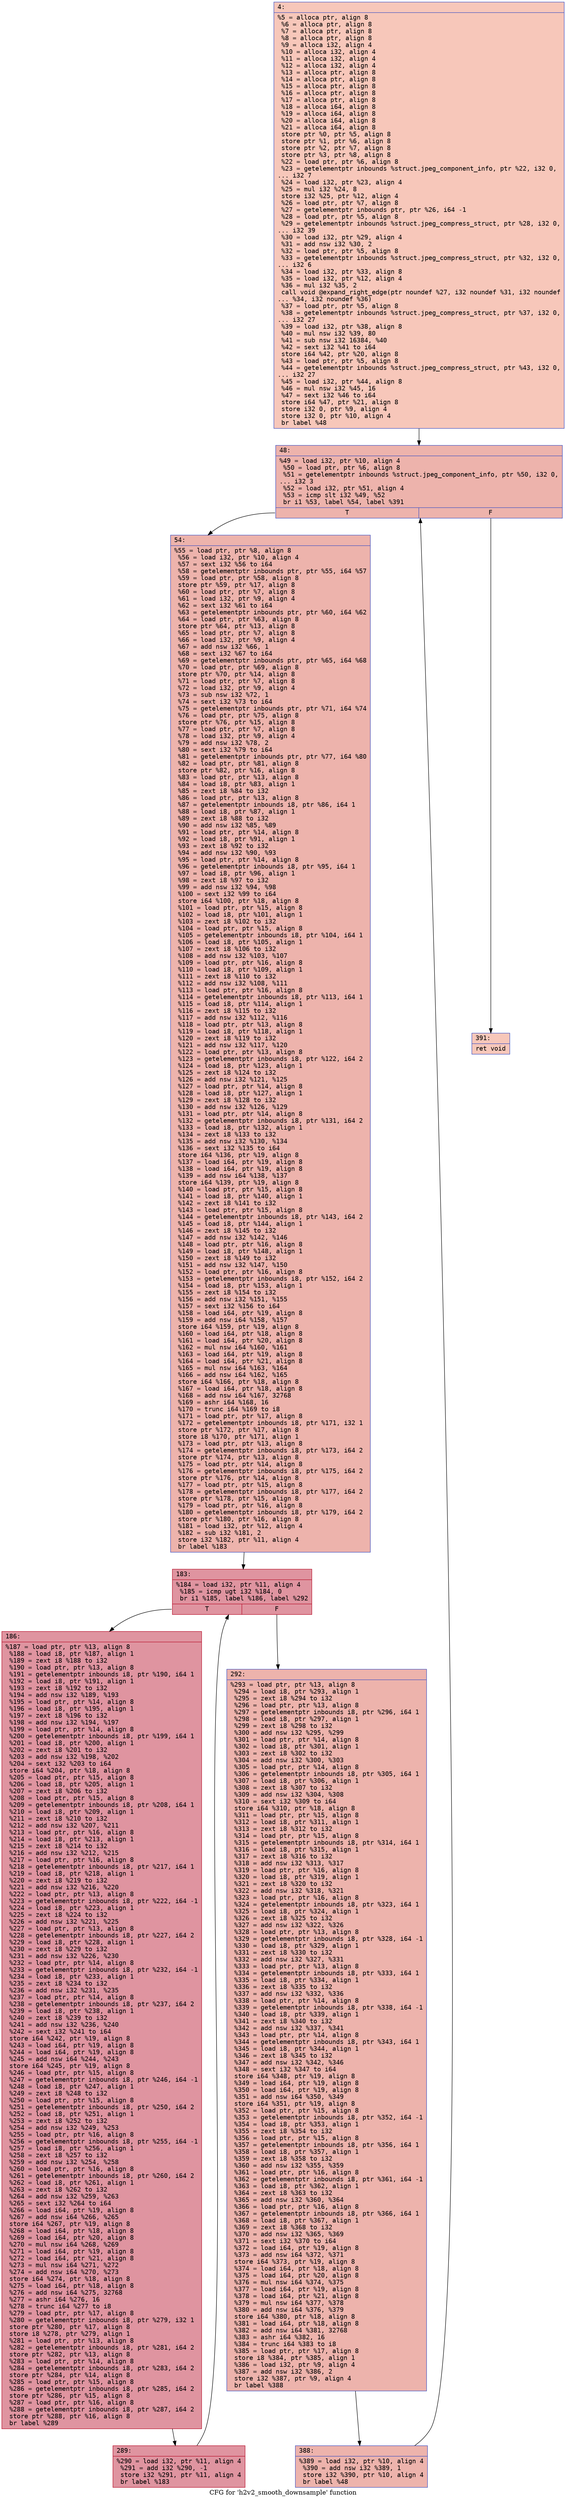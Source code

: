 digraph "CFG for 'h2v2_smooth_downsample' function" {
	label="CFG for 'h2v2_smooth_downsample' function";

	Node0x6000023372a0 [shape=record,color="#3d50c3ff", style=filled, fillcolor="#ec7f6370" fontname="Courier",label="{4:\l|  %5 = alloca ptr, align 8\l  %6 = alloca ptr, align 8\l  %7 = alloca ptr, align 8\l  %8 = alloca ptr, align 8\l  %9 = alloca i32, align 4\l  %10 = alloca i32, align 4\l  %11 = alloca i32, align 4\l  %12 = alloca i32, align 4\l  %13 = alloca ptr, align 8\l  %14 = alloca ptr, align 8\l  %15 = alloca ptr, align 8\l  %16 = alloca ptr, align 8\l  %17 = alloca ptr, align 8\l  %18 = alloca i64, align 8\l  %19 = alloca i64, align 8\l  %20 = alloca i64, align 8\l  %21 = alloca i64, align 8\l  store ptr %0, ptr %5, align 8\l  store ptr %1, ptr %6, align 8\l  store ptr %2, ptr %7, align 8\l  store ptr %3, ptr %8, align 8\l  %22 = load ptr, ptr %6, align 8\l  %23 = getelementptr inbounds %struct.jpeg_component_info, ptr %22, i32 0,\l... i32 7\l  %24 = load i32, ptr %23, align 4\l  %25 = mul i32 %24, 8\l  store i32 %25, ptr %12, align 4\l  %26 = load ptr, ptr %7, align 8\l  %27 = getelementptr inbounds ptr, ptr %26, i64 -1\l  %28 = load ptr, ptr %5, align 8\l  %29 = getelementptr inbounds %struct.jpeg_compress_struct, ptr %28, i32 0,\l... i32 39\l  %30 = load i32, ptr %29, align 4\l  %31 = add nsw i32 %30, 2\l  %32 = load ptr, ptr %5, align 8\l  %33 = getelementptr inbounds %struct.jpeg_compress_struct, ptr %32, i32 0,\l... i32 6\l  %34 = load i32, ptr %33, align 8\l  %35 = load i32, ptr %12, align 4\l  %36 = mul i32 %35, 2\l  call void @expand_right_edge(ptr noundef %27, i32 noundef %31, i32 noundef\l... %34, i32 noundef %36)\l  %37 = load ptr, ptr %5, align 8\l  %38 = getelementptr inbounds %struct.jpeg_compress_struct, ptr %37, i32 0,\l... i32 27\l  %39 = load i32, ptr %38, align 8\l  %40 = mul nsw i32 %39, 80\l  %41 = sub nsw i32 16384, %40\l  %42 = sext i32 %41 to i64\l  store i64 %42, ptr %20, align 8\l  %43 = load ptr, ptr %5, align 8\l  %44 = getelementptr inbounds %struct.jpeg_compress_struct, ptr %43, i32 0,\l... i32 27\l  %45 = load i32, ptr %44, align 8\l  %46 = mul nsw i32 %45, 16\l  %47 = sext i32 %46 to i64\l  store i64 %47, ptr %21, align 8\l  store i32 0, ptr %9, align 4\l  store i32 0, ptr %10, align 4\l  br label %48\l}"];
	Node0x6000023372a0 -> Node0x6000023372f0[tooltip="4 -> 48\nProbability 100.00%" ];
	Node0x6000023372f0 [shape=record,color="#3d50c3ff", style=filled, fillcolor="#d6524470" fontname="Courier",label="{48:\l|  %49 = load i32, ptr %10, align 4\l  %50 = load ptr, ptr %6, align 8\l  %51 = getelementptr inbounds %struct.jpeg_component_info, ptr %50, i32 0,\l... i32 3\l  %52 = load i32, ptr %51, align 4\l  %53 = icmp slt i32 %49, %52\l  br i1 %53, label %54, label %391\l|{<s0>T|<s1>F}}"];
	Node0x6000023372f0:s0 -> Node0x600002337340[tooltip="48 -> 54\nProbability 96.88%" ];
	Node0x6000023372f0:s1 -> Node0x600002337520[tooltip="48 -> 391\nProbability 3.12%" ];
	Node0x600002337340 [shape=record,color="#3d50c3ff", style=filled, fillcolor="#d6524470" fontname="Courier",label="{54:\l|  %55 = load ptr, ptr %8, align 8\l  %56 = load i32, ptr %10, align 4\l  %57 = sext i32 %56 to i64\l  %58 = getelementptr inbounds ptr, ptr %55, i64 %57\l  %59 = load ptr, ptr %58, align 8\l  store ptr %59, ptr %17, align 8\l  %60 = load ptr, ptr %7, align 8\l  %61 = load i32, ptr %9, align 4\l  %62 = sext i32 %61 to i64\l  %63 = getelementptr inbounds ptr, ptr %60, i64 %62\l  %64 = load ptr, ptr %63, align 8\l  store ptr %64, ptr %13, align 8\l  %65 = load ptr, ptr %7, align 8\l  %66 = load i32, ptr %9, align 4\l  %67 = add nsw i32 %66, 1\l  %68 = sext i32 %67 to i64\l  %69 = getelementptr inbounds ptr, ptr %65, i64 %68\l  %70 = load ptr, ptr %69, align 8\l  store ptr %70, ptr %14, align 8\l  %71 = load ptr, ptr %7, align 8\l  %72 = load i32, ptr %9, align 4\l  %73 = sub nsw i32 %72, 1\l  %74 = sext i32 %73 to i64\l  %75 = getelementptr inbounds ptr, ptr %71, i64 %74\l  %76 = load ptr, ptr %75, align 8\l  store ptr %76, ptr %15, align 8\l  %77 = load ptr, ptr %7, align 8\l  %78 = load i32, ptr %9, align 4\l  %79 = add nsw i32 %78, 2\l  %80 = sext i32 %79 to i64\l  %81 = getelementptr inbounds ptr, ptr %77, i64 %80\l  %82 = load ptr, ptr %81, align 8\l  store ptr %82, ptr %16, align 8\l  %83 = load ptr, ptr %13, align 8\l  %84 = load i8, ptr %83, align 1\l  %85 = zext i8 %84 to i32\l  %86 = load ptr, ptr %13, align 8\l  %87 = getelementptr inbounds i8, ptr %86, i64 1\l  %88 = load i8, ptr %87, align 1\l  %89 = zext i8 %88 to i32\l  %90 = add nsw i32 %85, %89\l  %91 = load ptr, ptr %14, align 8\l  %92 = load i8, ptr %91, align 1\l  %93 = zext i8 %92 to i32\l  %94 = add nsw i32 %90, %93\l  %95 = load ptr, ptr %14, align 8\l  %96 = getelementptr inbounds i8, ptr %95, i64 1\l  %97 = load i8, ptr %96, align 1\l  %98 = zext i8 %97 to i32\l  %99 = add nsw i32 %94, %98\l  %100 = sext i32 %99 to i64\l  store i64 %100, ptr %18, align 8\l  %101 = load ptr, ptr %15, align 8\l  %102 = load i8, ptr %101, align 1\l  %103 = zext i8 %102 to i32\l  %104 = load ptr, ptr %15, align 8\l  %105 = getelementptr inbounds i8, ptr %104, i64 1\l  %106 = load i8, ptr %105, align 1\l  %107 = zext i8 %106 to i32\l  %108 = add nsw i32 %103, %107\l  %109 = load ptr, ptr %16, align 8\l  %110 = load i8, ptr %109, align 1\l  %111 = zext i8 %110 to i32\l  %112 = add nsw i32 %108, %111\l  %113 = load ptr, ptr %16, align 8\l  %114 = getelementptr inbounds i8, ptr %113, i64 1\l  %115 = load i8, ptr %114, align 1\l  %116 = zext i8 %115 to i32\l  %117 = add nsw i32 %112, %116\l  %118 = load ptr, ptr %13, align 8\l  %119 = load i8, ptr %118, align 1\l  %120 = zext i8 %119 to i32\l  %121 = add nsw i32 %117, %120\l  %122 = load ptr, ptr %13, align 8\l  %123 = getelementptr inbounds i8, ptr %122, i64 2\l  %124 = load i8, ptr %123, align 1\l  %125 = zext i8 %124 to i32\l  %126 = add nsw i32 %121, %125\l  %127 = load ptr, ptr %14, align 8\l  %128 = load i8, ptr %127, align 1\l  %129 = zext i8 %128 to i32\l  %130 = add nsw i32 %126, %129\l  %131 = load ptr, ptr %14, align 8\l  %132 = getelementptr inbounds i8, ptr %131, i64 2\l  %133 = load i8, ptr %132, align 1\l  %134 = zext i8 %133 to i32\l  %135 = add nsw i32 %130, %134\l  %136 = sext i32 %135 to i64\l  store i64 %136, ptr %19, align 8\l  %137 = load i64, ptr %19, align 8\l  %138 = load i64, ptr %19, align 8\l  %139 = add nsw i64 %138, %137\l  store i64 %139, ptr %19, align 8\l  %140 = load ptr, ptr %15, align 8\l  %141 = load i8, ptr %140, align 1\l  %142 = zext i8 %141 to i32\l  %143 = load ptr, ptr %15, align 8\l  %144 = getelementptr inbounds i8, ptr %143, i64 2\l  %145 = load i8, ptr %144, align 1\l  %146 = zext i8 %145 to i32\l  %147 = add nsw i32 %142, %146\l  %148 = load ptr, ptr %16, align 8\l  %149 = load i8, ptr %148, align 1\l  %150 = zext i8 %149 to i32\l  %151 = add nsw i32 %147, %150\l  %152 = load ptr, ptr %16, align 8\l  %153 = getelementptr inbounds i8, ptr %152, i64 2\l  %154 = load i8, ptr %153, align 1\l  %155 = zext i8 %154 to i32\l  %156 = add nsw i32 %151, %155\l  %157 = sext i32 %156 to i64\l  %158 = load i64, ptr %19, align 8\l  %159 = add nsw i64 %158, %157\l  store i64 %159, ptr %19, align 8\l  %160 = load i64, ptr %18, align 8\l  %161 = load i64, ptr %20, align 8\l  %162 = mul nsw i64 %160, %161\l  %163 = load i64, ptr %19, align 8\l  %164 = load i64, ptr %21, align 8\l  %165 = mul nsw i64 %163, %164\l  %166 = add nsw i64 %162, %165\l  store i64 %166, ptr %18, align 8\l  %167 = load i64, ptr %18, align 8\l  %168 = add nsw i64 %167, 32768\l  %169 = ashr i64 %168, 16\l  %170 = trunc i64 %169 to i8\l  %171 = load ptr, ptr %17, align 8\l  %172 = getelementptr inbounds i8, ptr %171, i32 1\l  store ptr %172, ptr %17, align 8\l  store i8 %170, ptr %171, align 1\l  %173 = load ptr, ptr %13, align 8\l  %174 = getelementptr inbounds i8, ptr %173, i64 2\l  store ptr %174, ptr %13, align 8\l  %175 = load ptr, ptr %14, align 8\l  %176 = getelementptr inbounds i8, ptr %175, i64 2\l  store ptr %176, ptr %14, align 8\l  %177 = load ptr, ptr %15, align 8\l  %178 = getelementptr inbounds i8, ptr %177, i64 2\l  store ptr %178, ptr %15, align 8\l  %179 = load ptr, ptr %16, align 8\l  %180 = getelementptr inbounds i8, ptr %179, i64 2\l  store ptr %180, ptr %16, align 8\l  %181 = load i32, ptr %12, align 4\l  %182 = sub i32 %181, 2\l  store i32 %182, ptr %11, align 4\l  br label %183\l}"];
	Node0x600002337340 -> Node0x600002337390[tooltip="54 -> 183\nProbability 100.00%" ];
	Node0x600002337390 [shape=record,color="#b70d28ff", style=filled, fillcolor="#b70d2870" fontname="Courier",label="{183:\l|  %184 = load i32, ptr %11, align 4\l  %185 = icmp ugt i32 %184, 0\l  br i1 %185, label %186, label %292\l|{<s0>T|<s1>F}}"];
	Node0x600002337390:s0 -> Node0x6000023373e0[tooltip="183 -> 186\nProbability 96.88%" ];
	Node0x600002337390:s1 -> Node0x600002337480[tooltip="183 -> 292\nProbability 3.12%" ];
	Node0x6000023373e0 [shape=record,color="#b70d28ff", style=filled, fillcolor="#b70d2870" fontname="Courier",label="{186:\l|  %187 = load ptr, ptr %13, align 8\l  %188 = load i8, ptr %187, align 1\l  %189 = zext i8 %188 to i32\l  %190 = load ptr, ptr %13, align 8\l  %191 = getelementptr inbounds i8, ptr %190, i64 1\l  %192 = load i8, ptr %191, align 1\l  %193 = zext i8 %192 to i32\l  %194 = add nsw i32 %189, %193\l  %195 = load ptr, ptr %14, align 8\l  %196 = load i8, ptr %195, align 1\l  %197 = zext i8 %196 to i32\l  %198 = add nsw i32 %194, %197\l  %199 = load ptr, ptr %14, align 8\l  %200 = getelementptr inbounds i8, ptr %199, i64 1\l  %201 = load i8, ptr %200, align 1\l  %202 = zext i8 %201 to i32\l  %203 = add nsw i32 %198, %202\l  %204 = sext i32 %203 to i64\l  store i64 %204, ptr %18, align 8\l  %205 = load ptr, ptr %15, align 8\l  %206 = load i8, ptr %205, align 1\l  %207 = zext i8 %206 to i32\l  %208 = load ptr, ptr %15, align 8\l  %209 = getelementptr inbounds i8, ptr %208, i64 1\l  %210 = load i8, ptr %209, align 1\l  %211 = zext i8 %210 to i32\l  %212 = add nsw i32 %207, %211\l  %213 = load ptr, ptr %16, align 8\l  %214 = load i8, ptr %213, align 1\l  %215 = zext i8 %214 to i32\l  %216 = add nsw i32 %212, %215\l  %217 = load ptr, ptr %16, align 8\l  %218 = getelementptr inbounds i8, ptr %217, i64 1\l  %219 = load i8, ptr %218, align 1\l  %220 = zext i8 %219 to i32\l  %221 = add nsw i32 %216, %220\l  %222 = load ptr, ptr %13, align 8\l  %223 = getelementptr inbounds i8, ptr %222, i64 -1\l  %224 = load i8, ptr %223, align 1\l  %225 = zext i8 %224 to i32\l  %226 = add nsw i32 %221, %225\l  %227 = load ptr, ptr %13, align 8\l  %228 = getelementptr inbounds i8, ptr %227, i64 2\l  %229 = load i8, ptr %228, align 1\l  %230 = zext i8 %229 to i32\l  %231 = add nsw i32 %226, %230\l  %232 = load ptr, ptr %14, align 8\l  %233 = getelementptr inbounds i8, ptr %232, i64 -1\l  %234 = load i8, ptr %233, align 1\l  %235 = zext i8 %234 to i32\l  %236 = add nsw i32 %231, %235\l  %237 = load ptr, ptr %14, align 8\l  %238 = getelementptr inbounds i8, ptr %237, i64 2\l  %239 = load i8, ptr %238, align 1\l  %240 = zext i8 %239 to i32\l  %241 = add nsw i32 %236, %240\l  %242 = sext i32 %241 to i64\l  store i64 %242, ptr %19, align 8\l  %243 = load i64, ptr %19, align 8\l  %244 = load i64, ptr %19, align 8\l  %245 = add nsw i64 %244, %243\l  store i64 %245, ptr %19, align 8\l  %246 = load ptr, ptr %15, align 8\l  %247 = getelementptr inbounds i8, ptr %246, i64 -1\l  %248 = load i8, ptr %247, align 1\l  %249 = zext i8 %248 to i32\l  %250 = load ptr, ptr %15, align 8\l  %251 = getelementptr inbounds i8, ptr %250, i64 2\l  %252 = load i8, ptr %251, align 1\l  %253 = zext i8 %252 to i32\l  %254 = add nsw i32 %249, %253\l  %255 = load ptr, ptr %16, align 8\l  %256 = getelementptr inbounds i8, ptr %255, i64 -1\l  %257 = load i8, ptr %256, align 1\l  %258 = zext i8 %257 to i32\l  %259 = add nsw i32 %254, %258\l  %260 = load ptr, ptr %16, align 8\l  %261 = getelementptr inbounds i8, ptr %260, i64 2\l  %262 = load i8, ptr %261, align 1\l  %263 = zext i8 %262 to i32\l  %264 = add nsw i32 %259, %263\l  %265 = sext i32 %264 to i64\l  %266 = load i64, ptr %19, align 8\l  %267 = add nsw i64 %266, %265\l  store i64 %267, ptr %19, align 8\l  %268 = load i64, ptr %18, align 8\l  %269 = load i64, ptr %20, align 8\l  %270 = mul nsw i64 %268, %269\l  %271 = load i64, ptr %19, align 8\l  %272 = load i64, ptr %21, align 8\l  %273 = mul nsw i64 %271, %272\l  %274 = add nsw i64 %270, %273\l  store i64 %274, ptr %18, align 8\l  %275 = load i64, ptr %18, align 8\l  %276 = add nsw i64 %275, 32768\l  %277 = ashr i64 %276, 16\l  %278 = trunc i64 %277 to i8\l  %279 = load ptr, ptr %17, align 8\l  %280 = getelementptr inbounds i8, ptr %279, i32 1\l  store ptr %280, ptr %17, align 8\l  store i8 %278, ptr %279, align 1\l  %281 = load ptr, ptr %13, align 8\l  %282 = getelementptr inbounds i8, ptr %281, i64 2\l  store ptr %282, ptr %13, align 8\l  %283 = load ptr, ptr %14, align 8\l  %284 = getelementptr inbounds i8, ptr %283, i64 2\l  store ptr %284, ptr %14, align 8\l  %285 = load ptr, ptr %15, align 8\l  %286 = getelementptr inbounds i8, ptr %285, i64 2\l  store ptr %286, ptr %15, align 8\l  %287 = load ptr, ptr %16, align 8\l  %288 = getelementptr inbounds i8, ptr %287, i64 2\l  store ptr %288, ptr %16, align 8\l  br label %289\l}"];
	Node0x6000023373e0 -> Node0x600002337430[tooltip="186 -> 289\nProbability 100.00%" ];
	Node0x600002337430 [shape=record,color="#b70d28ff", style=filled, fillcolor="#b70d2870" fontname="Courier",label="{289:\l|  %290 = load i32, ptr %11, align 4\l  %291 = add i32 %290, -1\l  store i32 %291, ptr %11, align 4\l  br label %183\l}"];
	Node0x600002337430 -> Node0x600002337390[tooltip="289 -> 183\nProbability 100.00%" ];
	Node0x600002337480 [shape=record,color="#3d50c3ff", style=filled, fillcolor="#d6524470" fontname="Courier",label="{292:\l|  %293 = load ptr, ptr %13, align 8\l  %294 = load i8, ptr %293, align 1\l  %295 = zext i8 %294 to i32\l  %296 = load ptr, ptr %13, align 8\l  %297 = getelementptr inbounds i8, ptr %296, i64 1\l  %298 = load i8, ptr %297, align 1\l  %299 = zext i8 %298 to i32\l  %300 = add nsw i32 %295, %299\l  %301 = load ptr, ptr %14, align 8\l  %302 = load i8, ptr %301, align 1\l  %303 = zext i8 %302 to i32\l  %304 = add nsw i32 %300, %303\l  %305 = load ptr, ptr %14, align 8\l  %306 = getelementptr inbounds i8, ptr %305, i64 1\l  %307 = load i8, ptr %306, align 1\l  %308 = zext i8 %307 to i32\l  %309 = add nsw i32 %304, %308\l  %310 = sext i32 %309 to i64\l  store i64 %310, ptr %18, align 8\l  %311 = load ptr, ptr %15, align 8\l  %312 = load i8, ptr %311, align 1\l  %313 = zext i8 %312 to i32\l  %314 = load ptr, ptr %15, align 8\l  %315 = getelementptr inbounds i8, ptr %314, i64 1\l  %316 = load i8, ptr %315, align 1\l  %317 = zext i8 %316 to i32\l  %318 = add nsw i32 %313, %317\l  %319 = load ptr, ptr %16, align 8\l  %320 = load i8, ptr %319, align 1\l  %321 = zext i8 %320 to i32\l  %322 = add nsw i32 %318, %321\l  %323 = load ptr, ptr %16, align 8\l  %324 = getelementptr inbounds i8, ptr %323, i64 1\l  %325 = load i8, ptr %324, align 1\l  %326 = zext i8 %325 to i32\l  %327 = add nsw i32 %322, %326\l  %328 = load ptr, ptr %13, align 8\l  %329 = getelementptr inbounds i8, ptr %328, i64 -1\l  %330 = load i8, ptr %329, align 1\l  %331 = zext i8 %330 to i32\l  %332 = add nsw i32 %327, %331\l  %333 = load ptr, ptr %13, align 8\l  %334 = getelementptr inbounds i8, ptr %333, i64 1\l  %335 = load i8, ptr %334, align 1\l  %336 = zext i8 %335 to i32\l  %337 = add nsw i32 %332, %336\l  %338 = load ptr, ptr %14, align 8\l  %339 = getelementptr inbounds i8, ptr %338, i64 -1\l  %340 = load i8, ptr %339, align 1\l  %341 = zext i8 %340 to i32\l  %342 = add nsw i32 %337, %341\l  %343 = load ptr, ptr %14, align 8\l  %344 = getelementptr inbounds i8, ptr %343, i64 1\l  %345 = load i8, ptr %344, align 1\l  %346 = zext i8 %345 to i32\l  %347 = add nsw i32 %342, %346\l  %348 = sext i32 %347 to i64\l  store i64 %348, ptr %19, align 8\l  %349 = load i64, ptr %19, align 8\l  %350 = load i64, ptr %19, align 8\l  %351 = add nsw i64 %350, %349\l  store i64 %351, ptr %19, align 8\l  %352 = load ptr, ptr %15, align 8\l  %353 = getelementptr inbounds i8, ptr %352, i64 -1\l  %354 = load i8, ptr %353, align 1\l  %355 = zext i8 %354 to i32\l  %356 = load ptr, ptr %15, align 8\l  %357 = getelementptr inbounds i8, ptr %356, i64 1\l  %358 = load i8, ptr %357, align 1\l  %359 = zext i8 %358 to i32\l  %360 = add nsw i32 %355, %359\l  %361 = load ptr, ptr %16, align 8\l  %362 = getelementptr inbounds i8, ptr %361, i64 -1\l  %363 = load i8, ptr %362, align 1\l  %364 = zext i8 %363 to i32\l  %365 = add nsw i32 %360, %364\l  %366 = load ptr, ptr %16, align 8\l  %367 = getelementptr inbounds i8, ptr %366, i64 1\l  %368 = load i8, ptr %367, align 1\l  %369 = zext i8 %368 to i32\l  %370 = add nsw i32 %365, %369\l  %371 = sext i32 %370 to i64\l  %372 = load i64, ptr %19, align 8\l  %373 = add nsw i64 %372, %371\l  store i64 %373, ptr %19, align 8\l  %374 = load i64, ptr %18, align 8\l  %375 = load i64, ptr %20, align 8\l  %376 = mul nsw i64 %374, %375\l  %377 = load i64, ptr %19, align 8\l  %378 = load i64, ptr %21, align 8\l  %379 = mul nsw i64 %377, %378\l  %380 = add nsw i64 %376, %379\l  store i64 %380, ptr %18, align 8\l  %381 = load i64, ptr %18, align 8\l  %382 = add nsw i64 %381, 32768\l  %383 = ashr i64 %382, 16\l  %384 = trunc i64 %383 to i8\l  %385 = load ptr, ptr %17, align 8\l  store i8 %384, ptr %385, align 1\l  %386 = load i32, ptr %9, align 4\l  %387 = add nsw i32 %386, 2\l  store i32 %387, ptr %9, align 4\l  br label %388\l}"];
	Node0x600002337480 -> Node0x6000023374d0[tooltip="292 -> 388\nProbability 100.00%" ];
	Node0x6000023374d0 [shape=record,color="#3d50c3ff", style=filled, fillcolor="#d6524470" fontname="Courier",label="{388:\l|  %389 = load i32, ptr %10, align 4\l  %390 = add nsw i32 %389, 1\l  store i32 %390, ptr %10, align 4\l  br label %48\l}"];
	Node0x6000023374d0 -> Node0x6000023372f0[tooltip="388 -> 48\nProbability 100.00%" ];
	Node0x600002337520 [shape=record,color="#3d50c3ff", style=filled, fillcolor="#ec7f6370" fontname="Courier",label="{391:\l|  ret void\l}"];
}
